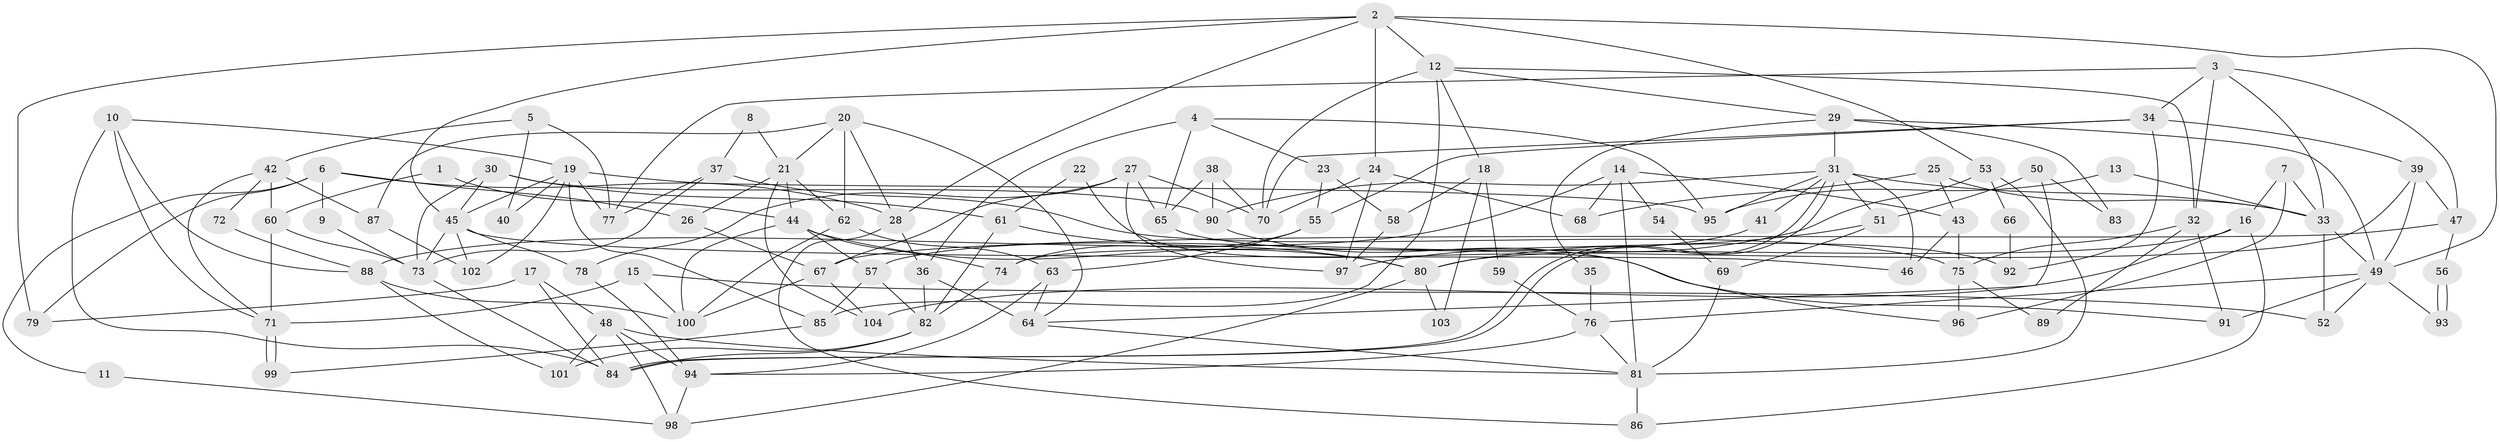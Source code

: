 // coarse degree distribution, {2: 0.16666666666666666, 5: 0.18055555555555555, 4: 0.2361111111111111, 6: 0.08333333333333333, 9: 0.027777777777777776, 3: 0.19444444444444445, 7: 0.05555555555555555, 8: 0.027777777777777776, 11: 0.013888888888888888, 10: 0.013888888888888888}
// Generated by graph-tools (version 1.1) at 2025/53/03/04/25 21:53:08]
// undirected, 104 vertices, 208 edges
graph export_dot {
graph [start="1"]
  node [color=gray90,style=filled];
  1;
  2;
  3;
  4;
  5;
  6;
  7;
  8;
  9;
  10;
  11;
  12;
  13;
  14;
  15;
  16;
  17;
  18;
  19;
  20;
  21;
  22;
  23;
  24;
  25;
  26;
  27;
  28;
  29;
  30;
  31;
  32;
  33;
  34;
  35;
  36;
  37;
  38;
  39;
  40;
  41;
  42;
  43;
  44;
  45;
  46;
  47;
  48;
  49;
  50;
  51;
  52;
  53;
  54;
  55;
  56;
  57;
  58;
  59;
  60;
  61;
  62;
  63;
  64;
  65;
  66;
  67;
  68;
  69;
  70;
  71;
  72;
  73;
  74;
  75;
  76;
  77;
  78;
  79;
  80;
  81;
  82;
  83;
  84;
  85;
  86;
  87;
  88;
  89;
  90;
  91;
  92;
  93;
  94;
  95;
  96;
  97;
  98;
  99;
  100;
  101;
  102;
  103;
  104;
  1 -- 44;
  1 -- 60;
  2 -- 79;
  2 -- 12;
  2 -- 24;
  2 -- 28;
  2 -- 45;
  2 -- 49;
  2 -- 53;
  3 -- 47;
  3 -- 33;
  3 -- 32;
  3 -- 34;
  3 -- 77;
  4 -- 65;
  4 -- 95;
  4 -- 23;
  4 -- 36;
  5 -- 42;
  5 -- 77;
  5 -- 40;
  6 -- 26;
  6 -- 28;
  6 -- 9;
  6 -- 11;
  6 -- 79;
  7 -- 33;
  7 -- 96;
  7 -- 16;
  8 -- 37;
  8 -- 21;
  9 -- 73;
  10 -- 84;
  10 -- 71;
  10 -- 19;
  10 -- 88;
  11 -- 98;
  12 -- 29;
  12 -- 70;
  12 -- 18;
  12 -- 32;
  12 -- 85;
  13 -- 33;
  13 -- 95;
  14 -- 81;
  14 -- 88;
  14 -- 43;
  14 -- 54;
  14 -- 68;
  15 -- 71;
  15 -- 100;
  15 -- 52;
  16 -- 104;
  16 -- 80;
  16 -- 86;
  17 -- 48;
  17 -- 84;
  17 -- 79;
  18 -- 58;
  18 -- 59;
  18 -- 103;
  19 -- 45;
  19 -- 40;
  19 -- 77;
  19 -- 85;
  19 -- 95;
  19 -- 102;
  20 -- 64;
  20 -- 28;
  20 -- 21;
  20 -- 62;
  20 -- 87;
  21 -- 62;
  21 -- 26;
  21 -- 44;
  21 -- 104;
  22 -- 61;
  22 -- 91;
  23 -- 55;
  23 -- 58;
  24 -- 68;
  24 -- 70;
  24 -- 97;
  25 -- 43;
  25 -- 33;
  25 -- 68;
  26 -- 67;
  27 -- 97;
  27 -- 78;
  27 -- 65;
  27 -- 67;
  27 -- 70;
  28 -- 36;
  28 -- 86;
  29 -- 31;
  29 -- 49;
  29 -- 35;
  29 -- 83;
  30 -- 61;
  30 -- 45;
  30 -- 73;
  30 -- 90;
  31 -- 33;
  31 -- 84;
  31 -- 84;
  31 -- 41;
  31 -- 46;
  31 -- 51;
  31 -- 90;
  31 -- 95;
  32 -- 75;
  32 -- 89;
  32 -- 91;
  33 -- 52;
  33 -- 49;
  34 -- 70;
  34 -- 39;
  34 -- 55;
  34 -- 92;
  35 -- 76;
  36 -- 82;
  36 -- 64;
  37 -- 77;
  37 -- 73;
  37 -- 75;
  38 -- 90;
  38 -- 70;
  38 -- 65;
  39 -- 74;
  39 -- 47;
  39 -- 49;
  41 -- 57;
  42 -- 87;
  42 -- 71;
  42 -- 60;
  42 -- 72;
  43 -- 75;
  43 -- 46;
  44 -- 57;
  44 -- 74;
  44 -- 80;
  44 -- 100;
  45 -- 46;
  45 -- 73;
  45 -- 78;
  45 -- 102;
  47 -- 67;
  47 -- 56;
  48 -- 94;
  48 -- 98;
  48 -- 81;
  48 -- 101;
  49 -- 52;
  49 -- 76;
  49 -- 91;
  49 -- 93;
  50 -- 51;
  50 -- 64;
  50 -- 83;
  51 -- 80;
  51 -- 69;
  53 -- 81;
  53 -- 66;
  53 -- 97;
  54 -- 69;
  55 -- 74;
  55 -- 63;
  56 -- 93;
  56 -- 93;
  57 -- 82;
  57 -- 85;
  58 -- 97;
  59 -- 76;
  60 -- 73;
  60 -- 71;
  61 -- 82;
  61 -- 80;
  62 -- 63;
  62 -- 100;
  63 -- 64;
  63 -- 94;
  64 -- 81;
  65 -- 92;
  66 -- 92;
  67 -- 100;
  67 -- 104;
  69 -- 81;
  71 -- 99;
  71 -- 99;
  72 -- 88;
  73 -- 84;
  74 -- 82;
  75 -- 89;
  75 -- 96;
  76 -- 81;
  76 -- 94;
  78 -- 94;
  80 -- 98;
  80 -- 103;
  81 -- 86;
  82 -- 101;
  82 -- 84;
  85 -- 99;
  87 -- 102;
  88 -- 100;
  88 -- 101;
  90 -- 96;
  94 -- 98;
}
